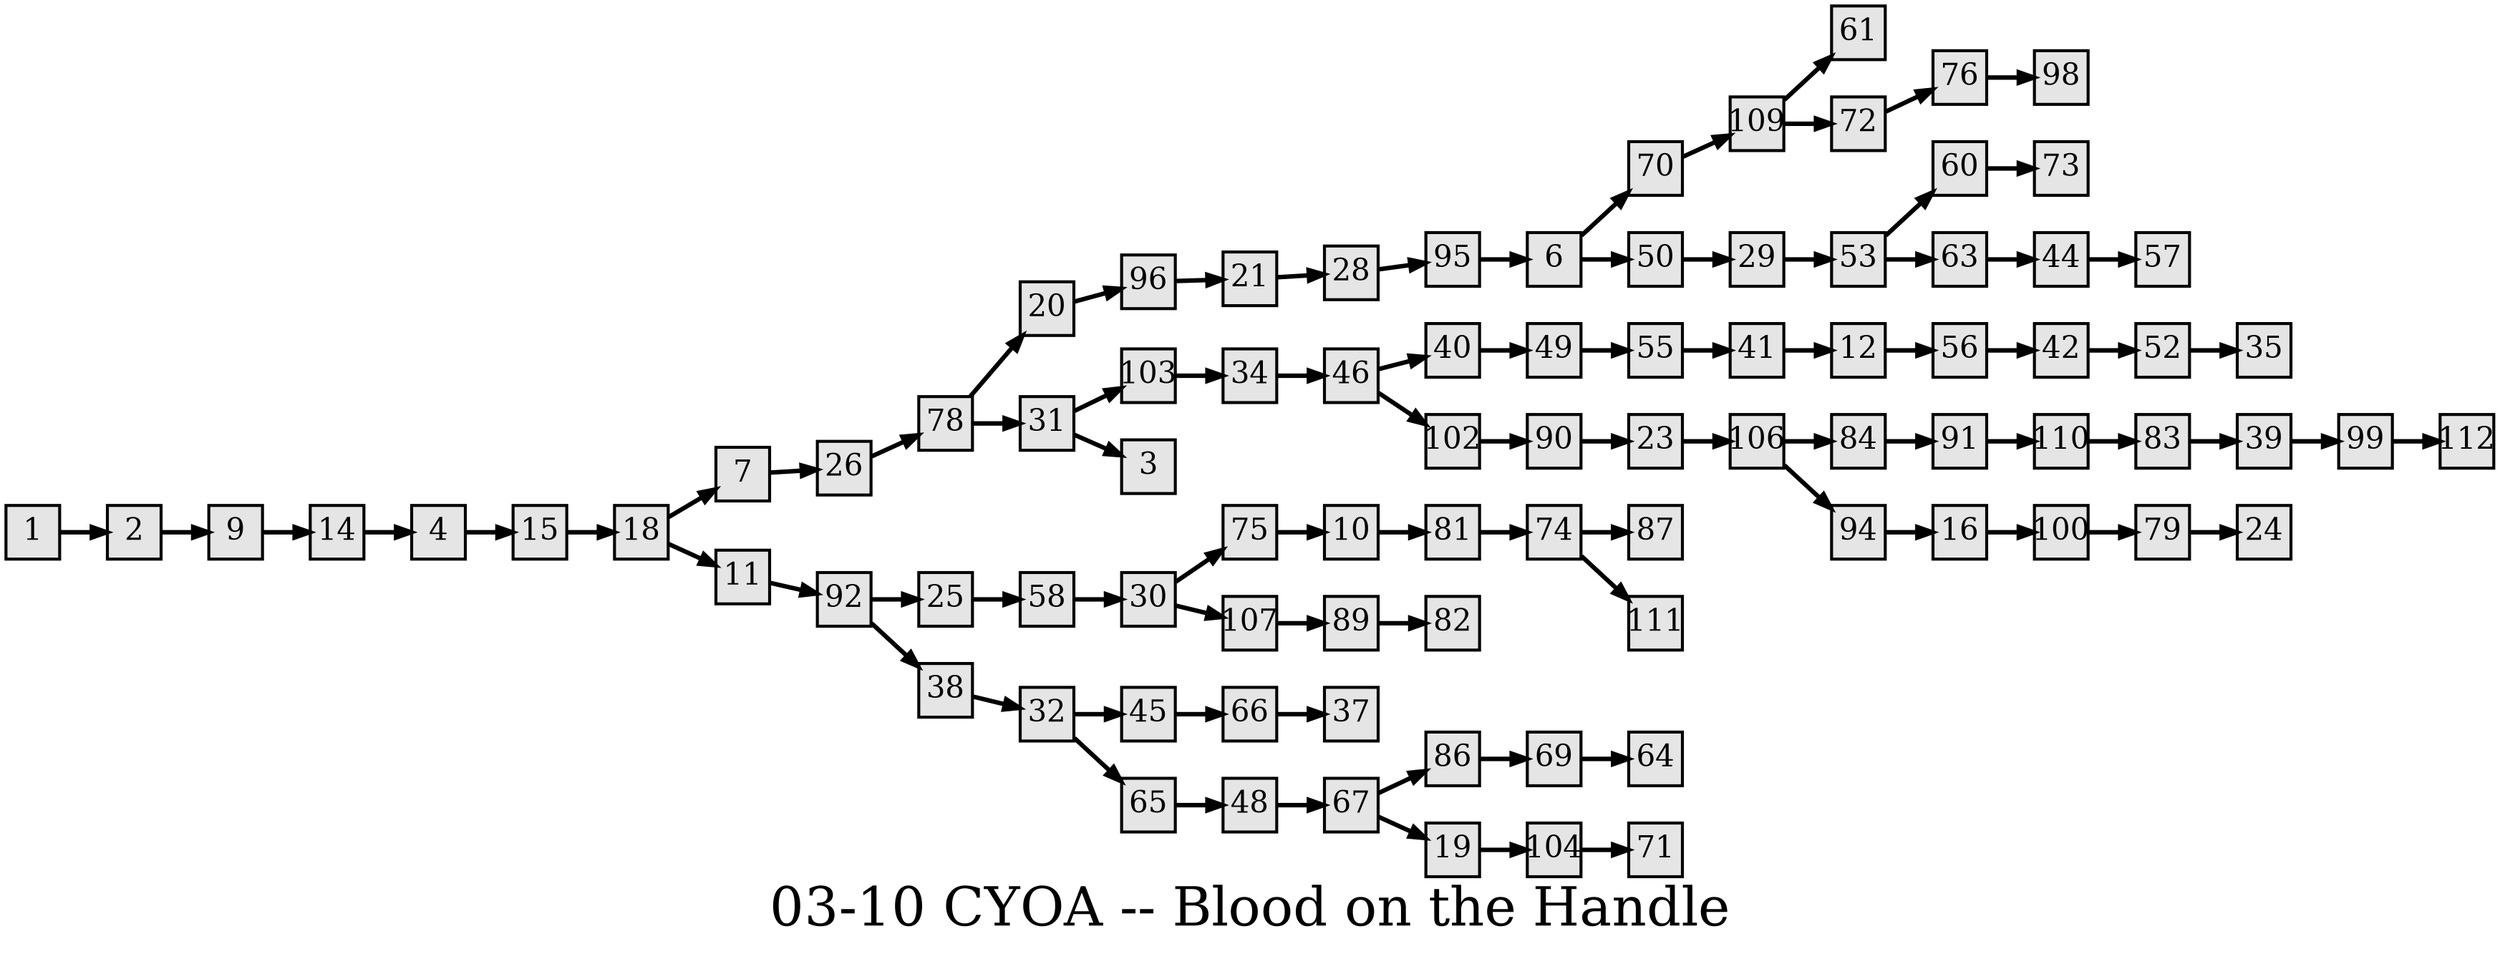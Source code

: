 digraph g{
  graph [ label="03-10 CYOA -- Blood on the Handle" rankdir=LR, ordering=out, fontsize=36, nodesep="0.35", ranksep="0.45"];
  node  [shape=rect, penwidth=2, fontsize=20, style=filled, fillcolor=grey90, margin="0,0", labelfloat=true, regular=true, fixedsize=true];
  edge  [labelfloat=true, penwidth=3, fontsize=12];

  1 -> 2;
  2 -> 9;
  4 -> 15;
  6 -> 70;
  6 -> 50;
  7 -> 26;
  9 -> 14;
  10 -> 81;
  11 -> 92;
  12 -> 56;
  14 -> 4;
  15 -> 18;
  16 -> 100;
  18 -> 7;
  18 -> 11;
  19 -> 104;
  20 -> 96;
  21 -> 28;
  23 -> 106;
  25 -> 58;
  26 -> 78;
  28 -> 95;
  29 -> 53;
  30 -> 75;
  30 -> 107;
  31 -> 103;
  32 -> 45;
  32 -> 65;
  34 -> 46;
  38 -> 32;
  39 -> 99;
  40 -> 49;
  41 -> 12;
  42 -> 52;
  44 -> 57;
  45 -> 66;
  46 -> 40;
  46 -> 102;
  48 -> 67;
  49 -> 55;
  50 -> 29;
  52 -> 35;
  53 -> 60;
  53 -> 63;
  55 -> 41;
  56 -> 42;
  58 -> 30;
  60 -> 73;
  31 -> 3;
  63 -> 44;
  65 -> 48;
  66 -> 37;
  67 -> 86;
  67 -> 19;
  69 -> 64;
  70 -> 109;
  72 -> 76;
  74 -> 87;
  74 -> 111;
  75 -> 10;
  76 -> 98;
  78 -> 20;
  78 -> 31;
  79 -> 24;
  81 -> 74;
  83 -> 39;
  84 -> 91;
  86 -> 69;
  89 -> 82;
  90 -> 23;
  91 -> 110;
  92 -> 25;
  92 -> 38;
  94 -> 16;
  95 -> 6;
  96 -> 21;
  99 -> 112;
  100 -> 79;
  102 -> 90;
  103 -> 34;
  104 -> 71;
  106 -> 84;
  106 -> 94;
  107 -> 89;
  109 -> 61;
  109 -> 72;
  110 -> 83;
}


